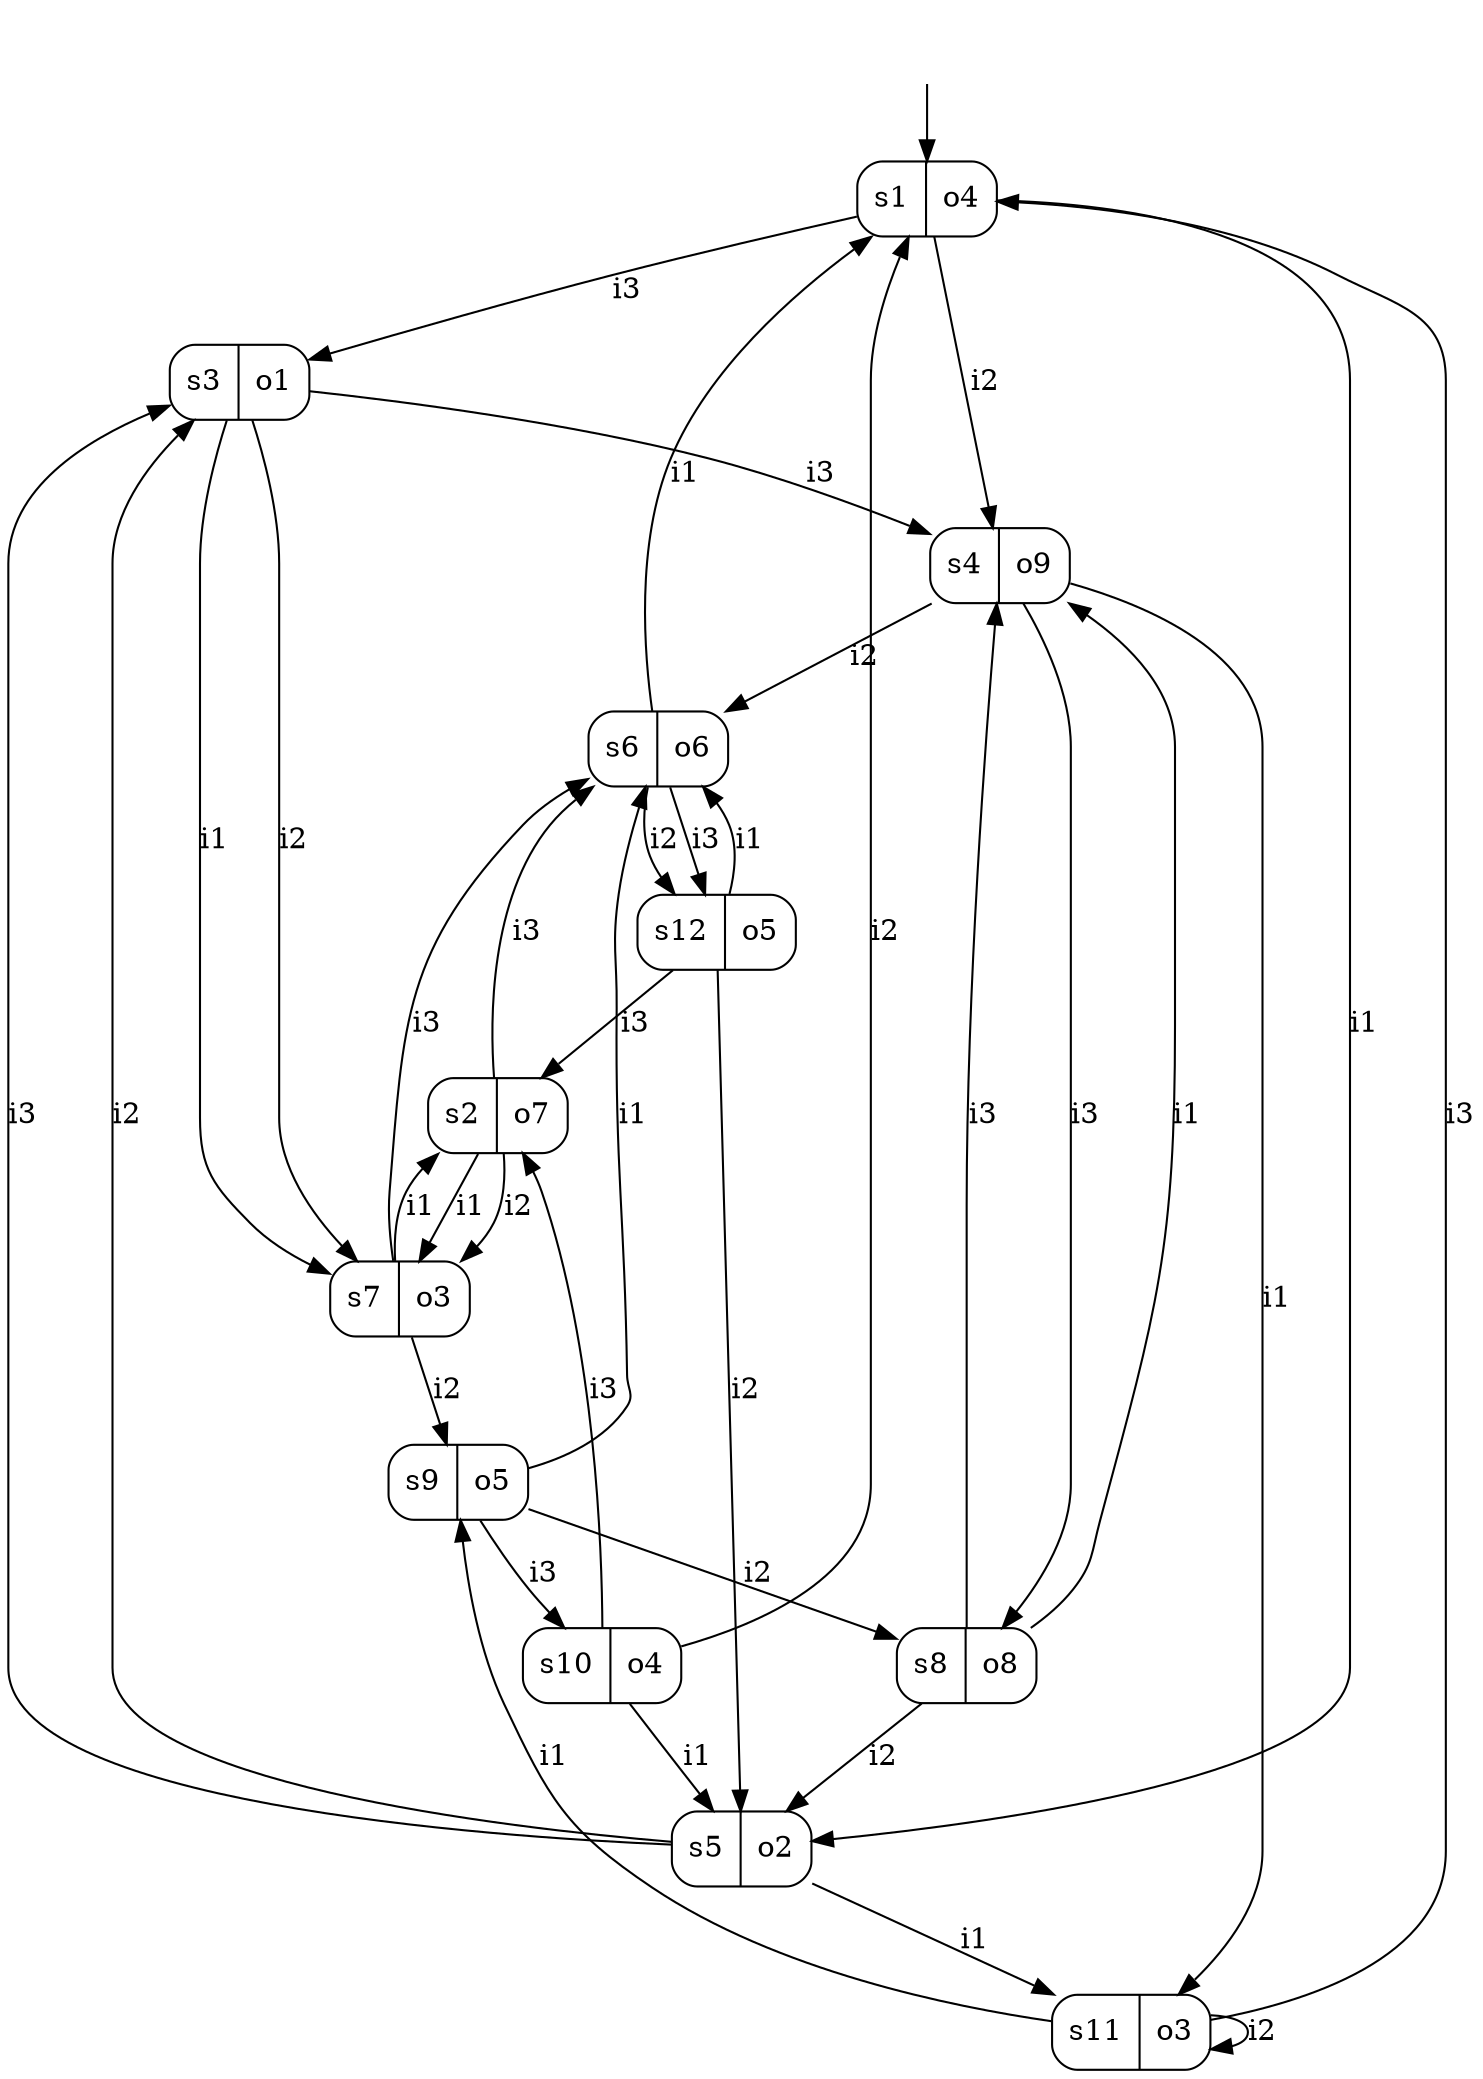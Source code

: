 digraph MooreMachine_12States_3Inputs_9Outputs_9151ca1d6e0c41e587c39daf64e91e61 {
s1 [label="s1|o4", shape=record, style=rounded];
s2 [label="s2|o7", shape=record, style=rounded];
s3 [label="s3|o1", shape=record, style=rounded];
s4 [label="s4|o9", shape=record, style=rounded];
s5 [label="s5|o2", shape=record, style=rounded];
s6 [label="s6|o6", shape=record, style=rounded];
s7 [label="s7|o3", shape=record, style=rounded];
s8 [label="s8|o8", shape=record, style=rounded];
s9 [label="s9|o5", shape=record, style=rounded];
s10 [label="s10|o4", shape=record, style=rounded];
s11 [label="s11|o3", shape=record, style=rounded];
s12 [label="s12|o5", shape=record, style=rounded];
s1 -> s5 [label="i1"];
s1 -> s4 [label="i2"];
s1 -> s3 [label="i3"];
s2 -> s7 [label="i1"];
s2 -> s7 [label="i2"];
s2 -> s6 [label="i3"];
s3 -> s7 [label="i1"];
s3 -> s7 [label="i2"];
s3 -> s4 [label="i3"];
s4 -> s11 [label="i1"];
s4 -> s6 [label="i2"];
s4 -> s8 [label="i3"];
s5 -> s11 [label="i1"];
s5 -> s3 [label="i2"];
s5 -> s3 [label="i3"];
s6 -> s1 [label="i1"];
s6 -> s12 [label="i2"];
s6 -> s12 [label="i3"];
s7 -> s2 [label="i1"];
s7 -> s9 [label="i2"];
s7 -> s6 [label="i3"];
s8 -> s4 [label="i1"];
s8 -> s5 [label="i2"];
s8 -> s4 [label="i3"];
s9 -> s6 [label="i1"];
s9 -> s8 [label="i2"];
s9 -> s10 [label="i3"];
s10 -> s5 [label="i1"];
s10 -> s1 [label="i2"];
s10 -> s2 [label="i3"];
s11 -> s9 [label="i1"];
s11 -> s11 [label="i2"];
s11 -> s1 [label="i3"];
s12 -> s6 [label="i1"];
s12 -> s5 [label="i2"];
s12 -> s2 [label="i3"];
__start0 [shape=none, label=""];
__start0 -> s1 [label=""];
}
